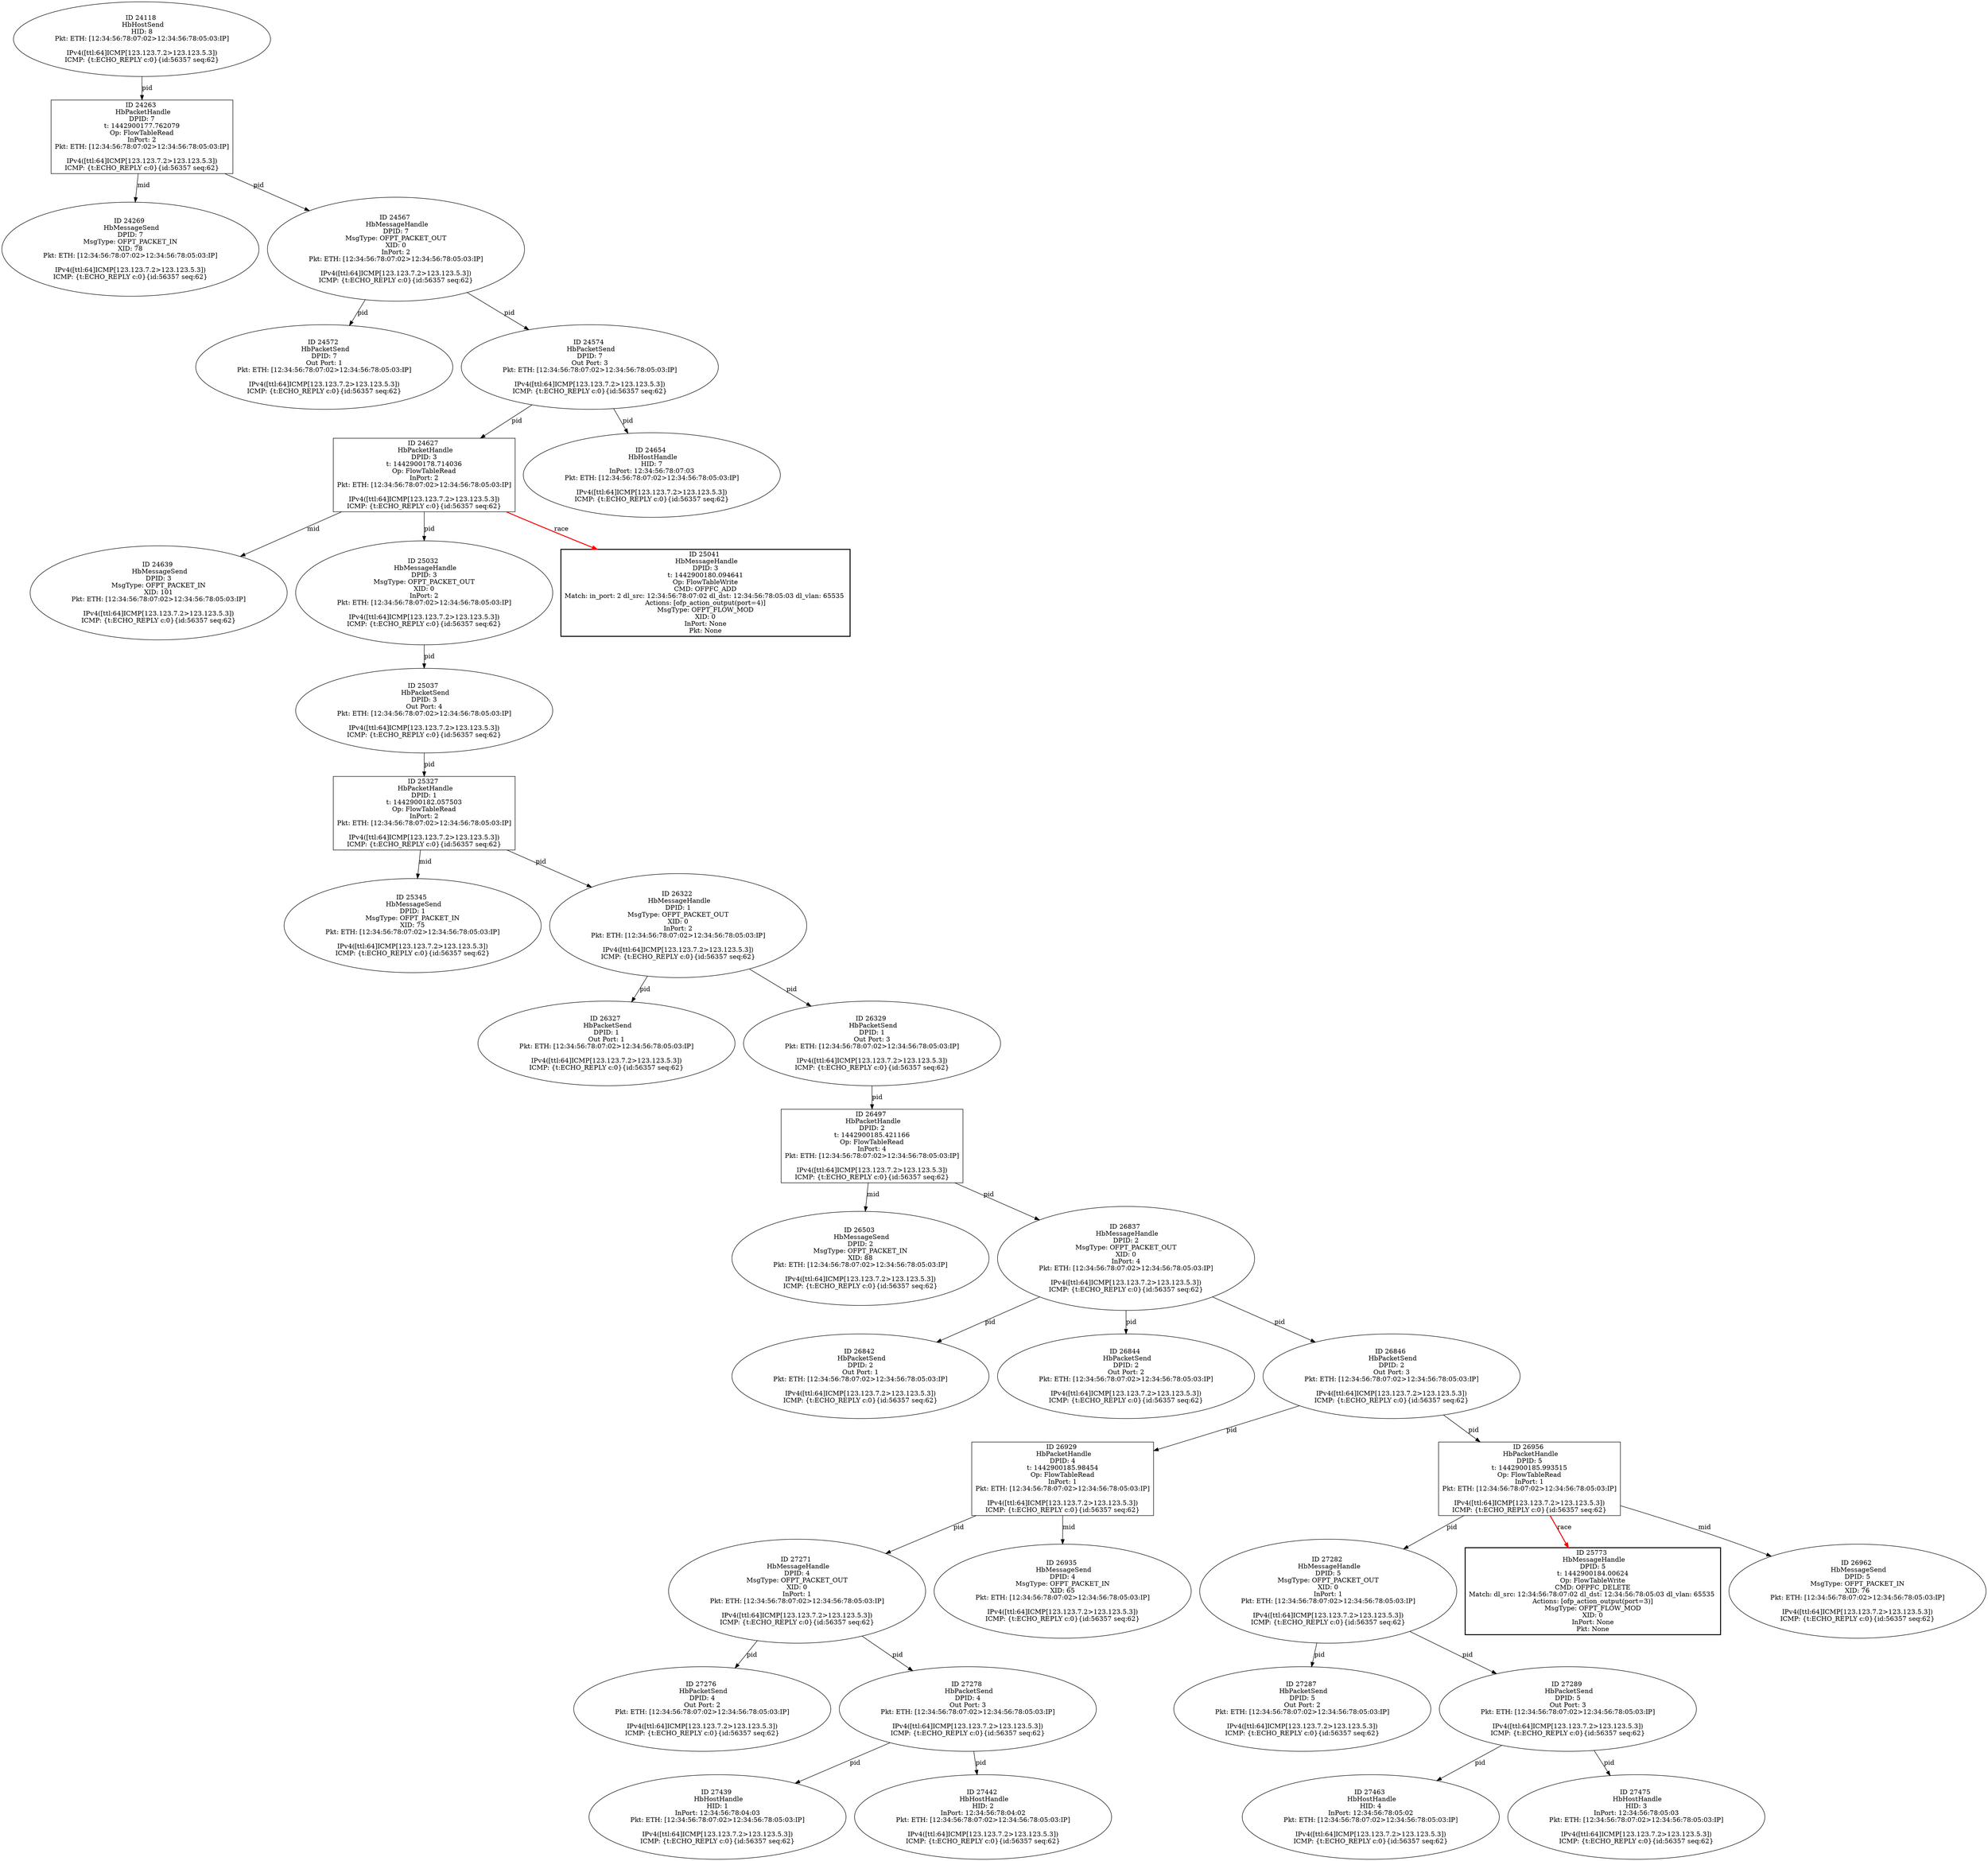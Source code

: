 strict digraph G {
26497 [shape=box, event=<hb_events.HbPacketHandle object at 0x110c49090>, label="ID 26497 
 HbPacketHandle
DPID: 2
t: 1442900185.421166
Op: FlowTableRead
InPort: 4
Pkt: ETH: [12:34:56:78:07:02>12:34:56:78:05:03:IP]

IPv4([ttl:64]ICMP[123.123.7.2>123.123.5.3])
ICMP: {t:ECHO_REPLY c:0}{id:56357 seq:62}"];
26503 [shape=oval, event=<hb_events.HbMessageSend object at 0x110c497d0>, label="ID 26503 
 HbMessageSend
DPID: 2
MsgType: OFPT_PACKET_IN
XID: 88
Pkt: ETH: [12:34:56:78:07:02>12:34:56:78:05:03:IP]

IPv4([ttl:64]ICMP[123.123.7.2>123.123.5.3])
ICMP: {t:ECHO_REPLY c:0}{id:56357 seq:62}"];
27276 [shape=oval, event=<hb_events.HbPacketSend object at 0x110d69c90>, label="ID 27276 
 HbPacketSend
DPID: 4
Out Port: 2
Pkt: ETH: [12:34:56:78:07:02>12:34:56:78:05:03:IP]

IPv4([ttl:64]ICMP[123.123.7.2>123.123.5.3])
ICMP: {t:ECHO_REPLY c:0}{id:56357 seq:62}"];
27278 [shape=oval, event=<hb_events.HbPacketSend object at 0x110d69ed0>, label="ID 27278 
 HbPacketSend
DPID: 4
Out Port: 3
Pkt: ETH: [12:34:56:78:07:02>12:34:56:78:05:03:IP]

IPv4([ttl:64]ICMP[123.123.7.2>123.123.5.3])
ICMP: {t:ECHO_REPLY c:0}{id:56357 seq:62}"];
27282 [shape=oval, event=<hb_events.HbMessageHandle object at 0x110d6f150>, label="ID 27282 
 HbMessageHandle
DPID: 5
MsgType: OFPT_PACKET_OUT
XID: 0
InPort: 1
Pkt: ETH: [12:34:56:78:07:02>12:34:56:78:05:03:IP]

IPv4([ttl:64]ICMP[123.123.7.2>123.123.5.3])
ICMP: {t:ECHO_REPLY c:0}{id:56357 seq:62}"];
27463 [shape=oval, event=<hb_events.HbHostHandle object at 0x110daec50>, label="ID 27463 
 HbHostHandle
HID: 4
InPort: 12:34:56:78:05:02
Pkt: ETH: [12:34:56:78:07:02>12:34:56:78:05:03:IP]

IPv4([ttl:64]ICMP[123.123.7.2>123.123.5.3])
ICMP: {t:ECHO_REPLY c:0}{id:56357 seq:62}"];
27287 [shape=oval, event=<hb_events.HbPacketSend object at 0x110d6f650>, label="ID 27287 
 HbPacketSend
DPID: 5
Out Port: 2
Pkt: ETH: [12:34:56:78:07:02>12:34:56:78:05:03:IP]

IPv4([ttl:64]ICMP[123.123.7.2>123.123.5.3])
ICMP: {t:ECHO_REPLY c:0}{id:56357 seq:62}"];
27289 [shape=oval, event=<hb_events.HbPacketSend object at 0x110d6f890>, label="ID 27289 
 HbPacketSend
DPID: 5
Out Port: 3
Pkt: ETH: [12:34:56:78:07:02>12:34:56:78:05:03:IP]

IPv4([ttl:64]ICMP[123.123.7.2>123.123.5.3])
ICMP: {t:ECHO_REPLY c:0}{id:56357 seq:62}"];
27271 [shape=oval, event=<hb_events.HbMessageHandle object at 0x110d69790>, label="ID 27271 
 HbMessageHandle
DPID: 4
MsgType: OFPT_PACKET_OUT
XID: 0
InPort: 1
Pkt: ETH: [12:34:56:78:07:02>12:34:56:78:05:03:IP]

IPv4([ttl:64]ICMP[123.123.7.2>123.123.5.3])
ICMP: {t:ECHO_REPLY c:0}{id:56357 seq:62}"];
25773 [shape=box, style=bold, event=<hb_events.HbMessageHandle object at 0x110ab7490>, label="ID 25773 
 HbMessageHandle
DPID: 5
t: 1442900184.00624
Op: FlowTableWrite
CMD: OFPFC_DELETE
Match: dl_src: 12:34:56:78:07:02 dl_dst: 12:34:56:78:05:03 dl_vlan: 65535 
Actions: [ofp_action_output(port=3)]
MsgType: OFPT_FLOW_MOD
XID: 0
InPort: None
Pkt: None"];
27439 [shape=oval, event=<hb_events.HbHostHandle object at 0x110d96510>, label="ID 27439 
 HbHostHandle
HID: 1
InPort: 12:34:56:78:04:03
Pkt: ETH: [12:34:56:78:07:02>12:34:56:78:05:03:IP]

IPv4([ttl:64]ICMP[123.123.7.2>123.123.5.3])
ICMP: {t:ECHO_REPLY c:0}{id:56357 seq:62}"];
26929 [shape=box, event=<hb_events.HbPacketHandle object at 0x110cdc550>, label="ID 26929 
 HbPacketHandle
DPID: 4
t: 1442900185.98454
Op: FlowTableRead
InPort: 1
Pkt: ETH: [12:34:56:78:07:02>12:34:56:78:05:03:IP]

IPv4([ttl:64]ICMP[123.123.7.2>123.123.5.3])
ICMP: {t:ECHO_REPLY c:0}{id:56357 seq:62}"];
27442 [shape=oval, event=<hb_events.HbHostHandle object at 0x110d96750>, label="ID 27442 
 HbHostHandle
HID: 2
InPort: 12:34:56:78:04:02
Pkt: ETH: [12:34:56:78:07:02>12:34:56:78:05:03:IP]

IPv4([ttl:64]ICMP[123.123.7.2>123.123.5.3])
ICMP: {t:ECHO_REPLY c:0}{id:56357 seq:62}"];
24627 [shape=box, event=<hb_events.HbPacketHandle object at 0x11062a5d0>, label="ID 24627 
 HbPacketHandle
DPID: 3
t: 1442900178.714036
Op: FlowTableRead
InPort: 2
Pkt: ETH: [12:34:56:78:07:02>12:34:56:78:05:03:IP]

IPv4([ttl:64]ICMP[123.123.7.2>123.123.5.3])
ICMP: {t:ECHO_REPLY c:0}{id:56357 seq:62}"];
24118 [shape=oval, event=<hb_events.HbHostSend object at 0x11044ff90>, label="ID 24118 
 HbHostSend
HID: 8
Pkt: ETH: [12:34:56:78:07:02>12:34:56:78:05:03:IP]

IPv4([ttl:64]ICMP[123.123.7.2>123.123.5.3])
ICMP: {t:ECHO_REPLY c:0}{id:56357 seq:62}"];
26935 [shape=oval, event=<hb_events.HbMessageSend object at 0x110cdcc90>, label="ID 26935 
 HbMessageSend
DPID: 4
MsgType: OFPT_PACKET_IN
XID: 65
Pkt: ETH: [12:34:56:78:07:02>12:34:56:78:05:03:IP]

IPv4([ttl:64]ICMP[123.123.7.2>123.123.5.3])
ICMP: {t:ECHO_REPLY c:0}{id:56357 seq:62}"];
25345 [shape=oval, event=<hb_events.HbMessageSend object at 0x110998e90>, label="ID 25345 
 HbMessageSend
DPID: 1
MsgType: OFPT_PACKET_IN
XID: 75
Pkt: ETH: [12:34:56:78:07:02>12:34:56:78:05:03:IP]

IPv4([ttl:64]ICMP[123.123.7.2>123.123.5.3])
ICMP: {t:ECHO_REPLY c:0}{id:56357 seq:62}"];
24639 [shape=oval, event=<hb_events.HbMessageSend object at 0x110631a90>, label="ID 24639 
 HbMessageSend
DPID: 3
MsgType: OFPT_PACKET_IN
XID: 101
Pkt: ETH: [12:34:56:78:07:02>12:34:56:78:05:03:IP]

IPv4([ttl:64]ICMP[123.123.7.2>123.123.5.3])
ICMP: {t:ECHO_REPLY c:0}{id:56357 seq:62}"];
24263 [shape=box, event=<hb_events.HbPacketHandle object at 0x1104b4d10>, label="ID 24263 
 HbPacketHandle
DPID: 7
t: 1442900177.762079
Op: FlowTableRead
InPort: 2
Pkt: ETH: [12:34:56:78:07:02>12:34:56:78:05:03:IP]

IPv4([ttl:64]ICMP[123.123.7.2>123.123.5.3])
ICMP: {t:ECHO_REPLY c:0}{id:56357 seq:62}"];
25032 [shape=oval, event=<hb_events.HbMessageHandle object at 0x1107decd0>, label="ID 25032 
 HbMessageHandle
DPID: 3
MsgType: OFPT_PACKET_OUT
XID: 0
InPort: 2
Pkt: ETH: [12:34:56:78:07:02>12:34:56:78:05:03:IP]

IPv4([ttl:64]ICMP[123.123.7.2>123.123.5.3])
ICMP: {t:ECHO_REPLY c:0}{id:56357 seq:62}"];
26956 [shape=box, event=<hb_events.HbPacketHandle object at 0x110ce3f90>, label="ID 26956 
 HbPacketHandle
DPID: 5
t: 1442900185.993515
Op: FlowTableRead
InPort: 1
Pkt: ETH: [12:34:56:78:07:02>12:34:56:78:05:03:IP]

IPv4([ttl:64]ICMP[123.123.7.2>123.123.5.3])
ICMP: {t:ECHO_REPLY c:0}{id:56357 seq:62}"];
24269 [shape=oval, event=<hb_events.HbMessageSend object at 0x1104d4f90>, label="ID 24269 
 HbMessageSend
DPID: 7
MsgType: OFPT_PACKET_IN
XID: 78
Pkt: ETH: [12:34:56:78:07:02>12:34:56:78:05:03:IP]

IPv4([ttl:64]ICMP[123.123.7.2>123.123.5.3])
ICMP: {t:ECHO_REPLY c:0}{id:56357 seq:62}"];
24654 [shape=oval, event=<hb_events.HbHostHandle object at 0x110644790>, label="ID 24654 
 HbHostHandle
HID: 7
InPort: 12:34:56:78:07:03
Pkt: ETH: [12:34:56:78:07:02>12:34:56:78:05:03:IP]

IPv4([ttl:64]ICMP[123.123.7.2>123.123.5.3])
ICMP: {t:ECHO_REPLY c:0}{id:56357 seq:62}"];
25037 [shape=oval, event=<hb_events.HbPacketSend object at 0x1107ebd10>, label="ID 25037 
 HbPacketSend
DPID: 3
Out Port: 4
Pkt: ETH: [12:34:56:78:07:02>12:34:56:78:05:03:IP]

IPv4([ttl:64]ICMP[123.123.7.2>123.123.5.3])
ICMP: {t:ECHO_REPLY c:0}{id:56357 seq:62}"];
25041 [shape=box, style=bold, event=<hb_events.HbMessageHandle object at 0x1107d7a10>, label="ID 25041 
 HbMessageHandle
DPID: 3
t: 1442900180.094641
Op: FlowTableWrite
CMD: OFPFC_ADD
Match: in_port: 2 dl_src: 12:34:56:78:07:02 dl_dst: 12:34:56:78:05:03 dl_vlan: 65535 
Actions: [ofp_action_output(port=4)]
MsgType: OFPT_FLOW_MOD
XID: 0
InPort: None
Pkt: None"];
26322 [shape=oval, event=<hb_events.HbMessageHandle object at 0x110bd8f10>, label="ID 26322 
 HbMessageHandle
DPID: 1
MsgType: OFPT_PACKET_OUT
XID: 0
InPort: 2
Pkt: ETH: [12:34:56:78:07:02>12:34:56:78:05:03:IP]

IPv4([ttl:64]ICMP[123.123.7.2>123.123.5.3])
ICMP: {t:ECHO_REPLY c:0}{id:56357 seq:62}"];
27475 [shape=oval, event=<hb_events.HbHostHandle object at 0x110db59d0>, label="ID 27475 
 HbHostHandle
HID: 3
InPort: 12:34:56:78:05:03
Pkt: ETH: [12:34:56:78:07:02>12:34:56:78:05:03:IP]

IPv4([ttl:64]ICMP[123.123.7.2>123.123.5.3])
ICMP: {t:ECHO_REPLY c:0}{id:56357 seq:62}"];
26837 [shape=oval, event=<hb_events.HbMessageHandle object at 0x110cc2e90>, label="ID 26837 
 HbMessageHandle
DPID: 2
MsgType: OFPT_PACKET_OUT
XID: 0
InPort: 4
Pkt: ETH: [12:34:56:78:07:02>12:34:56:78:05:03:IP]

IPv4([ttl:64]ICMP[123.123.7.2>123.123.5.3])
ICMP: {t:ECHO_REPLY c:0}{id:56357 seq:62}"];
26327 [shape=oval, event=<hb_events.HbPacketSend object at 0x110bdd450>, label="ID 26327 
 HbPacketSend
DPID: 1
Out Port: 1
Pkt: ETH: [12:34:56:78:07:02>12:34:56:78:05:03:IP]

IPv4([ttl:64]ICMP[123.123.7.2>123.123.5.3])
ICMP: {t:ECHO_REPLY c:0}{id:56357 seq:62}"];
26329 [shape=oval, event=<hb_events.HbPacketSend object at 0x110bdd690>, label="ID 26329 
 HbPacketSend
DPID: 1
Out Port: 3
Pkt: ETH: [12:34:56:78:07:02>12:34:56:78:05:03:IP]

IPv4([ttl:64]ICMP[123.123.7.2>123.123.5.3])
ICMP: {t:ECHO_REPLY c:0}{id:56357 seq:62}"];
26842 [shape=oval, event=<hb_events.HbPacketSend object at 0x110cc7610>, label="ID 26842 
 HbPacketSend
DPID: 2
Out Port: 1
Pkt: ETH: [12:34:56:78:07:02>12:34:56:78:05:03:IP]

IPv4([ttl:64]ICMP[123.123.7.2>123.123.5.3])
ICMP: {t:ECHO_REPLY c:0}{id:56357 seq:62}"];
26844 [shape=oval, event=<hb_events.HbPacketSend object at 0x110cc7850>, label="ID 26844 
 HbPacketSend
DPID: 2
Out Port: 2
Pkt: ETH: [12:34:56:78:07:02>12:34:56:78:05:03:IP]

IPv4([ttl:64]ICMP[123.123.7.2>123.123.5.3])
ICMP: {t:ECHO_REPLY c:0}{id:56357 seq:62}"];
26846 [shape=oval, event=<hb_events.HbPacketSend object at 0x110cc7a90>, label="ID 26846 
 HbPacketSend
DPID: 2
Out Port: 3
Pkt: ETH: [12:34:56:78:07:02>12:34:56:78:05:03:IP]

IPv4([ttl:64]ICMP[123.123.7.2>123.123.5.3])
ICMP: {t:ECHO_REPLY c:0}{id:56357 seq:62}"];
26962 [shape=oval, event=<hb_events.HbMessageSend object at 0x110ce7710>, label="ID 26962 
 HbMessageSend
DPID: 5
MsgType: OFPT_PACKET_IN
XID: 76
Pkt: ETH: [12:34:56:78:07:02>12:34:56:78:05:03:IP]

IPv4([ttl:64]ICMP[123.123.7.2>123.123.5.3])
ICMP: {t:ECHO_REPLY c:0}{id:56357 seq:62}"];
25327 [shape=box, event=<hb_events.HbPacketHandle object at 0x110989710>, label="ID 25327 
 HbPacketHandle
DPID: 1
t: 1442900182.057503
Op: FlowTableRead
InPort: 2
Pkt: ETH: [12:34:56:78:07:02>12:34:56:78:05:03:IP]

IPv4([ttl:64]ICMP[123.123.7.2>123.123.5.3])
ICMP: {t:ECHO_REPLY c:0}{id:56357 seq:62}"];
24567 [shape=oval, event=<hb_events.HbMessageHandle object at 0x110617150>, label="ID 24567 
 HbMessageHandle
DPID: 7
MsgType: OFPT_PACKET_OUT
XID: 0
InPort: 2
Pkt: ETH: [12:34:56:78:07:02>12:34:56:78:05:03:IP]

IPv4([ttl:64]ICMP[123.123.7.2>123.123.5.3])
ICMP: {t:ECHO_REPLY c:0}{id:56357 seq:62}"];
24572 [shape=oval, event=<hb_events.HbPacketSend object at 0x110625510>, label="ID 24572 
 HbPacketSend
DPID: 7
Out Port: 1
Pkt: ETH: [12:34:56:78:07:02>12:34:56:78:05:03:IP]

IPv4([ttl:64]ICMP[123.123.7.2>123.123.5.3])
ICMP: {t:ECHO_REPLY c:0}{id:56357 seq:62}"];
24574 [shape=oval, event=<hb_events.HbPacketSend object at 0x110625750>, label="ID 24574 
 HbPacketSend
DPID: 7
Out Port: 3
Pkt: ETH: [12:34:56:78:07:02>12:34:56:78:05:03:IP]

IPv4([ttl:64]ICMP[123.123.7.2>123.123.5.3])
ICMP: {t:ECHO_REPLY c:0}{id:56357 seq:62}"];
26497 -> 26837  [rel=pid, label=pid];
26497 -> 26503  [rel=mid, label=mid];
27278 -> 27442  [rel=pid, label=pid];
27278 -> 27439  [rel=pid, label=pid];
27282 -> 27289  [rel=pid, label=pid];
27282 -> 27287  [rel=pid, label=pid];
27289 -> 27475  [rel=pid, label=pid];
27289 -> 27463  [rel=pid, label=pid];
24263 -> 24269  [rel=mid, label=mid];
24263 -> 24567  [rel=pid, label=pid];
27271 -> 27276  [rel=pid, label=pid];
27271 -> 27278  [rel=pid, label=pid];
26929 -> 26935  [rel=mid, label=mid];
26929 -> 27271  [rel=pid, label=pid];
24627 -> 25032  [rel=pid, label=pid];
24627 -> 25041  [harmful=True, color=red, style=bold, rel=race, label=race];
24627 -> 24639  [rel=mid, label=mid];
24118 -> 24263  [rel=pid, label=pid];
25032 -> 25037  [rel=pid, label=pid];
26956 -> 26962  [rel=mid, label=mid];
26956 -> 27282  [rel=pid, label=pid];
26956 -> 25773  [harmful=True, color=red, style=bold, rel=race, label=race];
25037 -> 25327  [rel=pid, label=pid];
26322 -> 26329  [rel=pid, label=pid];
26322 -> 26327  [rel=pid, label=pid];
26837 -> 26842  [rel=pid, label=pid];
26837 -> 26844  [rel=pid, label=pid];
26837 -> 26846  [rel=pid, label=pid];
26329 -> 26497  [rel=pid, label=pid];
26846 -> 26929  [rel=pid, label=pid];
26846 -> 26956  [rel=pid, label=pid];
25327 -> 25345  [rel=mid, label=mid];
25327 -> 26322  [rel=pid, label=pid];
24567 -> 24572  [rel=pid, label=pid];
24567 -> 24574  [rel=pid, label=pid];
24574 -> 24627  [rel=pid, label=pid];
24574 -> 24654  [rel=pid, label=pid];
}
